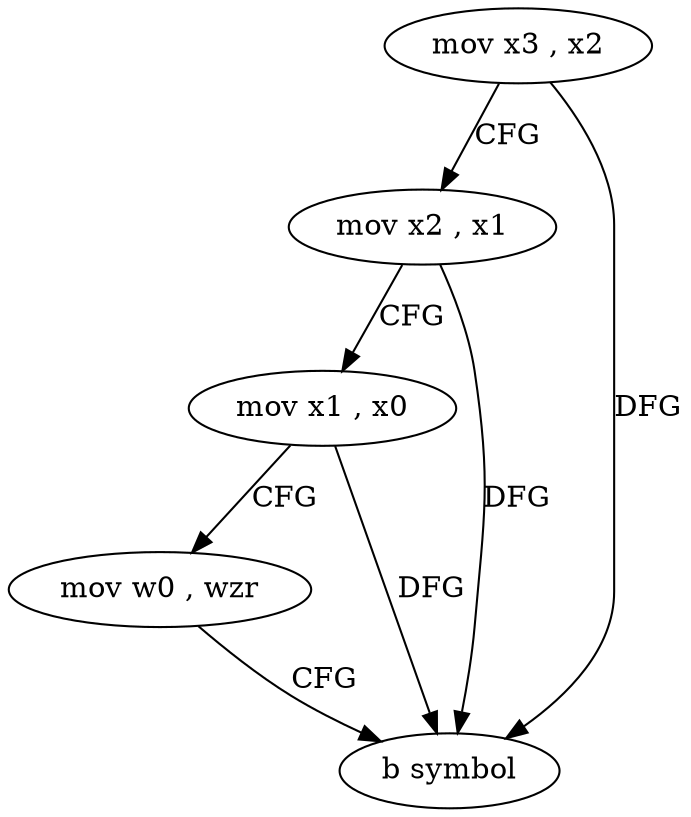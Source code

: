 digraph "func" {
"4211504" [label = "mov x3 , x2" ]
"4211508" [label = "mov x2 , x1" ]
"4211512" [label = "mov x1 , x0" ]
"4211516" [label = "mov w0 , wzr" ]
"4211520" [label = "b symbol" ]
"4211504" -> "4211508" [ label = "CFG" ]
"4211504" -> "4211520" [ label = "DFG" ]
"4211508" -> "4211512" [ label = "CFG" ]
"4211508" -> "4211520" [ label = "DFG" ]
"4211512" -> "4211516" [ label = "CFG" ]
"4211512" -> "4211520" [ label = "DFG" ]
"4211516" -> "4211520" [ label = "CFG" ]
}

